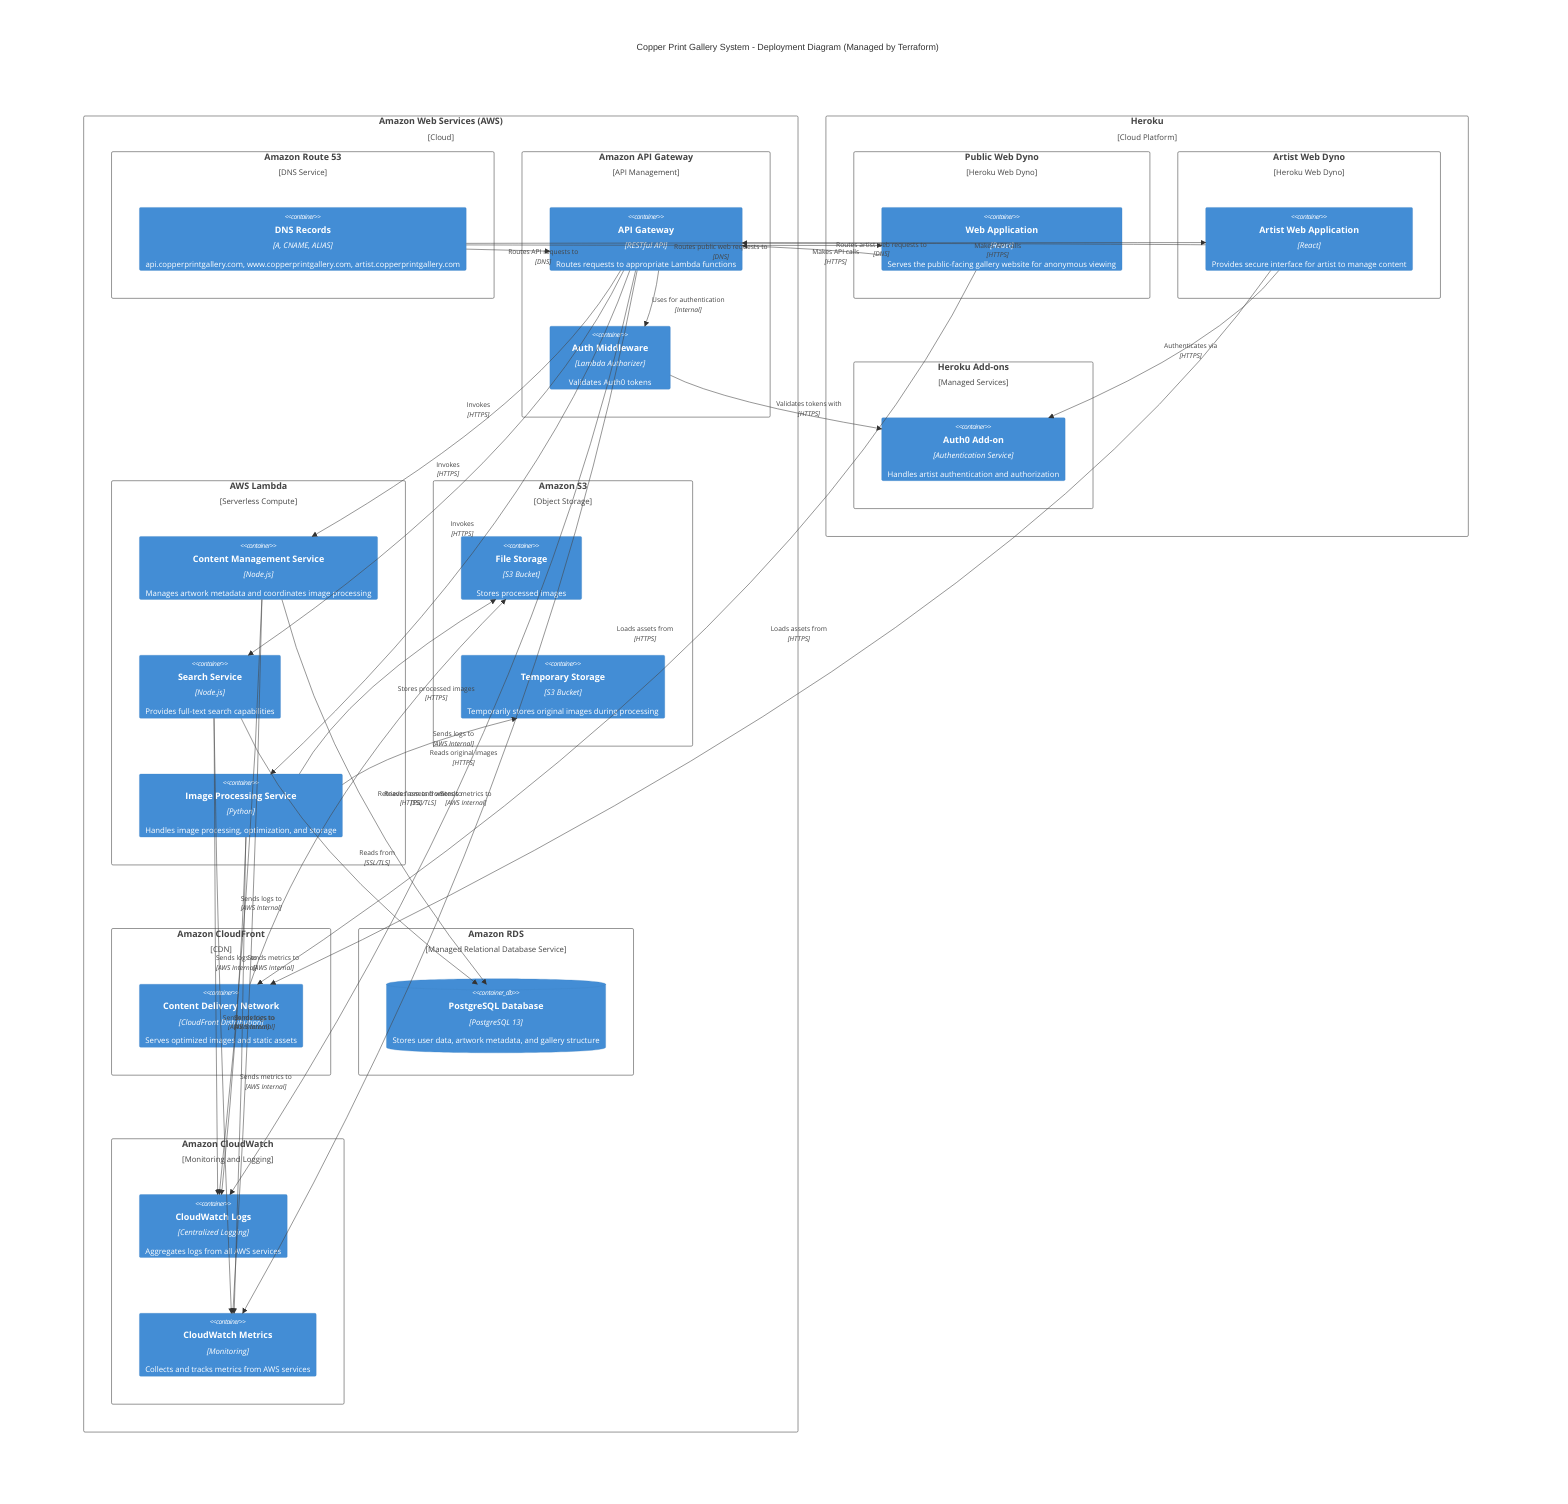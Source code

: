 C4Deployment
    title Copper Print Gallery System - Deployment Diagram (Managed by Terraform)

    Deployment_Node(aws, "Amazon Web Services (AWS)", "Cloud") {
        Deployment_Node(route53, "Amazon Route 53", "DNS Service") {
            Container(dns_records, "DNS Records", "A, CNAME, ALIAS", "api.copperprintgallery.com, www.copperprintgallery.com, artist.copperprintgallery.com")
        }

        Deployment_Node(api_gateway, "Amazon API Gateway", "API Management") {
            Container(aws_api_gateway, "API Gateway", "RESTful API", "Routes requests to appropriate Lambda functions")
            Container(auth_middleware, "Auth Middleware", "Lambda Authorizer", "Validates Auth0 tokens")
        }

        Deployment_Node(lambda, "AWS Lambda", "Serverless Compute") {
            Container(content_service, "Content Management Service", "Node.js", "Manages artwork metadata and coordinates image processing")
            Container(search_service, "Search Service", "Node.js", "Provides full-text search capabilities")
            Container(image_service, "Image Processing Service", "Python", "Handles image processing, optimization, and storage")
        }

        Deployment_Node(s3, "Amazon S3", "Object Storage") {
            Container(file_storage, "File Storage", "S3 Bucket", "Stores processed images")
            Container(temp_storage, "Temporary Storage", "S3 Bucket", "Temporarily stores original images during processing")
        }

        Deployment_Node(cloudfront, "Amazon CloudFront", "CDN") {
            Container(cdn, "Content Delivery Network", "CloudFront Distribution", "Serves optimized images and static assets")
        }

        Deployment_Node(rds, "Amazon RDS", "Managed Relational Database Service") {
            ContainerDb(database, "PostgreSQL Database", "PostgreSQL 13", "Stores user data, artwork metadata, and gallery structure")
        }

        Deployment_Node(cloudwatch, "Amazon CloudWatch", "Monitoring and Logging") {
            Container(logs, "CloudWatch Logs", "Centralized Logging", "Aggregates logs from all AWS services")
            Container(metrics, "CloudWatch Metrics", "Monitoring", "Collects and tracks metrics from AWS services")
        }
    }

    Deployment_Node(heroku, "Heroku", "Cloud Platform") {
        Deployment_Node(public_web_dyno, "Public Web Dyno", "Heroku Web Dyno") {
            Container(web_app, "Web Application", "React", "Serves the public-facing gallery website for anonymous viewing")
        }
        Deployment_Node(artist_web_dyno, "Artist Web Dyno", "Heroku Web Dyno") {
            Container(artist_web_app, "Artist Web Application", "React", "Provides secure interface for artist to manage content")
        }
        Deployment_Node(heroku_addons, "Heroku Add-ons", "Managed Services") {
            Container(auth0_addon, "Auth0 Add-on", "Authentication Service", "Handles artist authentication and authorization")
        }
    }

    Rel(dns_records, aws_api_gateway, "Routes API requests to", "DNS")
    Rel(dns_records, web_app, "Routes public web requests to", "DNS")
    Rel(dns_records, artist_web_app, "Routes artist web requests to", "DNS")

    Rel(web_app, aws_api_gateway, "Makes API calls", "HTTPS")
    Rel(artist_web_app, aws_api_gateway, "Makes API calls", "HTTPS")
    Rel(web_app, cdn, "Loads assets from", "HTTPS")
    Rel(artist_web_app, cdn, "Loads assets from", "HTTPS")

    Rel(aws_api_gateway, auth_middleware, "Uses for authentication", "Internal")
    Rel(auth_middleware, auth0_addon, "Validates tokens with", "HTTPS")

    Rel(aws_api_gateway, content_service, "Invokes", "HTTPS")
    Rel(aws_api_gateway, search_service, "Invokes", "HTTPS")
    Rel(aws_api_gateway, image_service, "Invokes", "HTTPS")

    Rel(content_service, database, "Reads from and writes to", "SSL/TLS")
    Rel(search_service, database, "Reads from", "SSL/TLS")
    Rel(image_service, temp_storage, "Reads original images", "HTTPS")
    Rel(image_service, file_storage, "Stores processed images", "HTTPS")

    Rel(cdn, file_storage, "Retrieves assets from", "HTTPS")

    Rel(artist_web_app, auth0_addon, "Authenticates via", "HTTPS")

    Rel(content_service, logs, "Sends logs to", "AWS Internal")
    Rel(search_service, logs, "Sends logs to", "AWS Internal")
    Rel(image_service, logs, "Sends logs to", "AWS Internal")
    Rel(aws_api_gateway, logs, "Sends logs to", "AWS Internal")

    Rel(content_service, metrics, "Sends metrics to", "AWS Internal")
    Rel(search_service, metrics, "Sends metrics to", "AWS Internal")
    Rel(image_service, metrics, "Sends metrics to", "AWS Internal")
    Rel(aws_api_gateway, metrics, "Sends metrics to", "AWS Internal")

    UpdateLayoutConfig($c4ShapeInRow="3", $c4BoundaryInRow="2")